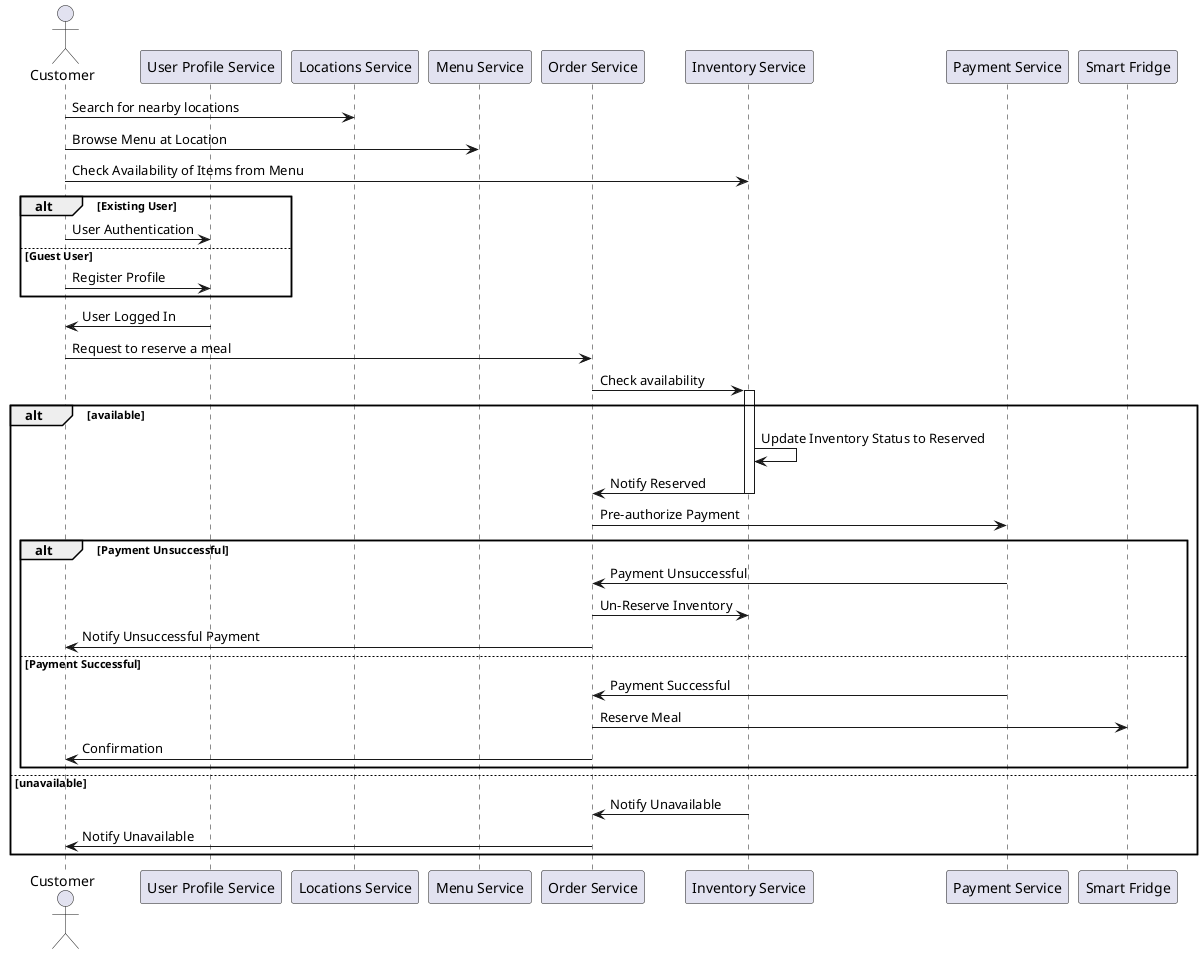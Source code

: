 @startuml
actor Customer as C
participant "User Profile Service" as U
participant "Locations Service" as L
participant "Menu Service" as M
participant "Order Service" as O
participant "Inventory Service" as I
participant "Payment Service" as P
participant "Smart Fridge" as S

C -> L: Search for nearby locations
C -> M: Browse Menu at Location
C -> I: Check Availability of Items from Menu

alt Existing User
 C -> U: User Authentication
else Guest User
 C -> U: Register Profile
end
U -> C: User Logged In

C -> O: Request to reserve a meal
O -> I: Check availability
alt available
 activate I
   I -> I: Update Inventory Status to Reserved
   I -> O: Notify Reserved
 deactivate I
 O -> P: Pre-authorize Payment
 alt Payment Unsuccessful
  P -> O: Payment Unsuccessful
  O -> I: Un-Reserve Inventory
  O -> C: Notify Unsuccessful Payment
 else Payment Successful
  P -> O: Payment Successful
  O -> S: Reserve Meal
  O -> C: Confirmation
 end
else unavailable
 I -> O: Notify Unavailable
 O -> C: Notify Unavailable
end
@enduml

